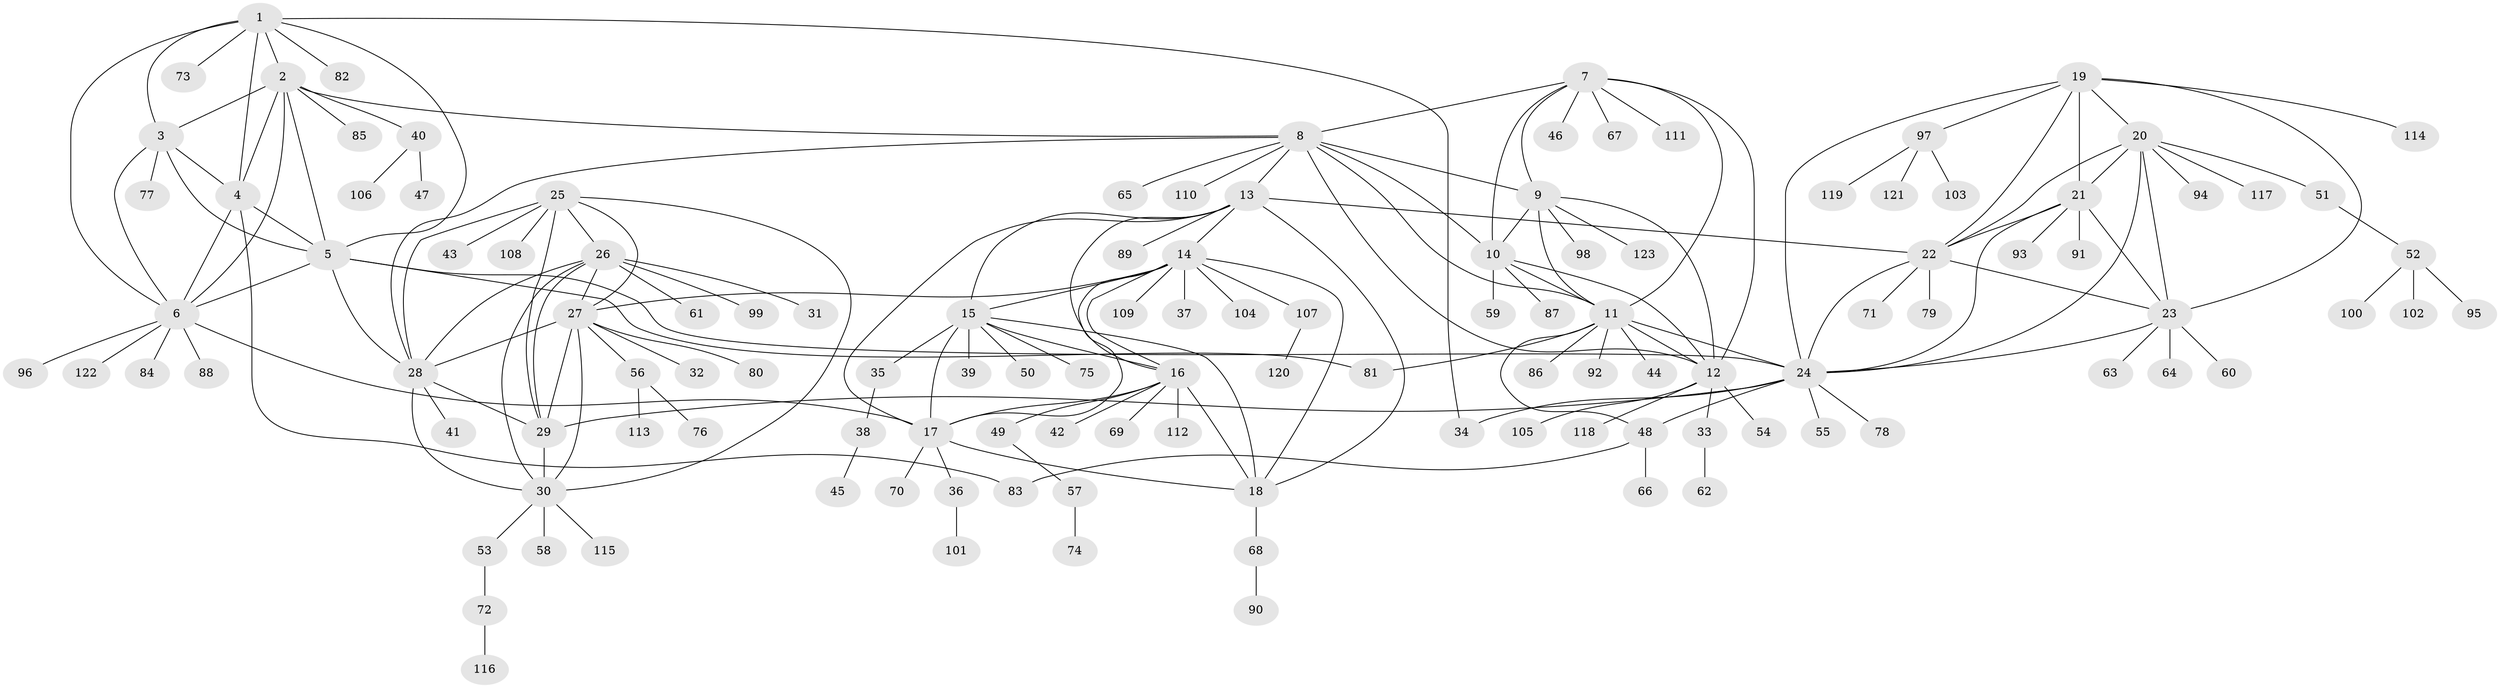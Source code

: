 // coarse degree distribution, {6: 0.041666666666666664, 7: 0.0625, 8: 0.03125, 10: 0.03125, 4: 0.010416666666666666, 11: 0.010416666666666666, 5: 0.041666666666666664, 9: 0.010416666666666666, 12: 0.010416666666666666, 1: 0.6354166666666666, 2: 0.08333333333333333, 3: 0.03125}
// Generated by graph-tools (version 1.1) at 2025/24/03/03/25 07:24:16]
// undirected, 123 vertices, 182 edges
graph export_dot {
graph [start="1"]
  node [color=gray90,style=filled];
  1;
  2;
  3;
  4;
  5;
  6;
  7;
  8;
  9;
  10;
  11;
  12;
  13;
  14;
  15;
  16;
  17;
  18;
  19;
  20;
  21;
  22;
  23;
  24;
  25;
  26;
  27;
  28;
  29;
  30;
  31;
  32;
  33;
  34;
  35;
  36;
  37;
  38;
  39;
  40;
  41;
  42;
  43;
  44;
  45;
  46;
  47;
  48;
  49;
  50;
  51;
  52;
  53;
  54;
  55;
  56;
  57;
  58;
  59;
  60;
  61;
  62;
  63;
  64;
  65;
  66;
  67;
  68;
  69;
  70;
  71;
  72;
  73;
  74;
  75;
  76;
  77;
  78;
  79;
  80;
  81;
  82;
  83;
  84;
  85;
  86;
  87;
  88;
  89;
  90;
  91;
  92;
  93;
  94;
  95;
  96;
  97;
  98;
  99;
  100;
  101;
  102;
  103;
  104;
  105;
  106;
  107;
  108;
  109;
  110;
  111;
  112;
  113;
  114;
  115;
  116;
  117;
  118;
  119;
  120;
  121;
  122;
  123;
  1 -- 2;
  1 -- 3;
  1 -- 4;
  1 -- 5;
  1 -- 6;
  1 -- 34;
  1 -- 73;
  1 -- 82;
  2 -- 3;
  2 -- 4;
  2 -- 5;
  2 -- 6;
  2 -- 8;
  2 -- 40;
  2 -- 85;
  3 -- 4;
  3 -- 5;
  3 -- 6;
  3 -- 77;
  4 -- 5;
  4 -- 6;
  4 -- 83;
  5 -- 6;
  5 -- 24;
  5 -- 28;
  5 -- 81;
  6 -- 17;
  6 -- 84;
  6 -- 88;
  6 -- 96;
  6 -- 122;
  7 -- 8;
  7 -- 9;
  7 -- 10;
  7 -- 11;
  7 -- 12;
  7 -- 46;
  7 -- 67;
  7 -- 111;
  8 -- 9;
  8 -- 10;
  8 -- 11;
  8 -- 12;
  8 -- 13;
  8 -- 28;
  8 -- 65;
  8 -- 110;
  9 -- 10;
  9 -- 11;
  9 -- 12;
  9 -- 98;
  9 -- 123;
  10 -- 11;
  10 -- 12;
  10 -- 59;
  10 -- 87;
  11 -- 12;
  11 -- 24;
  11 -- 44;
  11 -- 48;
  11 -- 81;
  11 -- 86;
  11 -- 92;
  12 -- 33;
  12 -- 54;
  12 -- 105;
  12 -- 118;
  13 -- 14;
  13 -- 15;
  13 -- 16;
  13 -- 17;
  13 -- 18;
  13 -- 22;
  13 -- 89;
  14 -- 15;
  14 -- 16;
  14 -- 17;
  14 -- 18;
  14 -- 27;
  14 -- 37;
  14 -- 104;
  14 -- 107;
  14 -- 109;
  15 -- 16;
  15 -- 17;
  15 -- 18;
  15 -- 35;
  15 -- 39;
  15 -- 50;
  15 -- 75;
  16 -- 17;
  16 -- 18;
  16 -- 42;
  16 -- 49;
  16 -- 69;
  16 -- 112;
  17 -- 18;
  17 -- 36;
  17 -- 70;
  18 -- 68;
  19 -- 20;
  19 -- 21;
  19 -- 22;
  19 -- 23;
  19 -- 24;
  19 -- 97;
  19 -- 114;
  20 -- 21;
  20 -- 22;
  20 -- 23;
  20 -- 24;
  20 -- 51;
  20 -- 94;
  20 -- 117;
  21 -- 22;
  21 -- 23;
  21 -- 24;
  21 -- 91;
  21 -- 93;
  22 -- 23;
  22 -- 24;
  22 -- 71;
  22 -- 79;
  23 -- 24;
  23 -- 60;
  23 -- 63;
  23 -- 64;
  24 -- 29;
  24 -- 34;
  24 -- 48;
  24 -- 55;
  24 -- 78;
  25 -- 26;
  25 -- 27;
  25 -- 28;
  25 -- 29;
  25 -- 30;
  25 -- 43;
  25 -- 108;
  26 -- 27;
  26 -- 28;
  26 -- 29;
  26 -- 30;
  26 -- 31;
  26 -- 61;
  26 -- 99;
  27 -- 28;
  27 -- 29;
  27 -- 30;
  27 -- 32;
  27 -- 56;
  27 -- 80;
  28 -- 29;
  28 -- 30;
  28 -- 41;
  29 -- 30;
  30 -- 53;
  30 -- 58;
  30 -- 115;
  33 -- 62;
  35 -- 38;
  36 -- 101;
  38 -- 45;
  40 -- 47;
  40 -- 106;
  48 -- 66;
  48 -- 83;
  49 -- 57;
  51 -- 52;
  52 -- 95;
  52 -- 100;
  52 -- 102;
  53 -- 72;
  56 -- 76;
  56 -- 113;
  57 -- 74;
  68 -- 90;
  72 -- 116;
  97 -- 103;
  97 -- 119;
  97 -- 121;
  107 -- 120;
}
